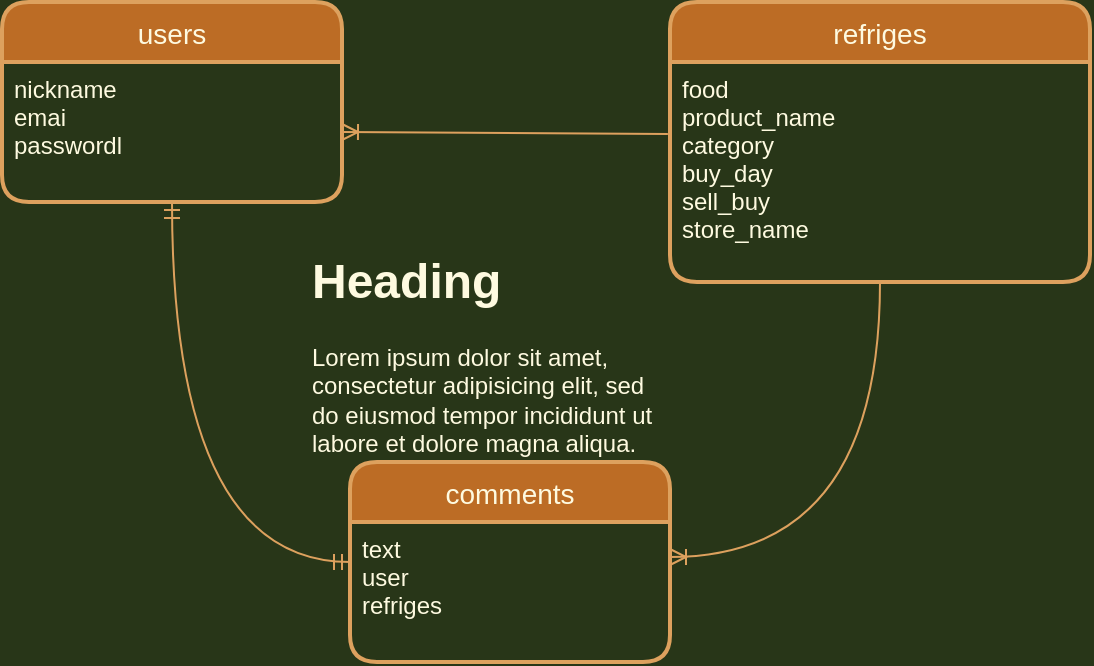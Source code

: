 <mxfile version="13.6.5">
    <diagram id="lyI2KkDharn-gFjJ3-VB" name="ページ1">
        <mxGraphModel dx="728" dy="680" grid="1" gridSize="10" guides="1" tooltips="1" connect="1" arrows="1" fold="1" page="1" pageScale="1" pageWidth="827" pageHeight="1169" background="#283618" math="0" shadow="0">
            <root>
                <mxCell id="0"/>
                <mxCell id="1" parent="0"/>
                <mxCell id="11" value="" style="fontSize=12;html=1;endArrow=ERoneToMany;entryX=1;entryY=0.5;entryDx=0;entryDy=0;exitX=-0.005;exitY=0.327;exitDx=0;exitDy=0;exitPerimeter=0;strokeColor=#DDA15E;fontColor=#FEFAE0;labelBackgroundColor=#283618;" edge="1" parent="1" source="5" target="3">
                    <mxGeometry width="100" height="100" relative="1" as="geometry">
                        <mxPoint x="430" y="500" as="sourcePoint"/>
                        <mxPoint x="530" y="390" as="targetPoint"/>
                    </mxGeometry>
                </mxCell>
                <mxCell id="12" value="" style="fontSize=12;html=1;endArrow=ERoneToMany;entryX=1;entryY=0.25;entryDx=0;entryDy=0;exitX=0.5;exitY=1;exitDx=0;exitDy=0;edgeStyle=orthogonalEdgeStyle;curved=1;strokeColor=#DDA15E;fontColor=#FEFAE0;labelBackgroundColor=#283618;" edge="1" parent="1" source="5" target="10">
                    <mxGeometry width="100" height="100" relative="1" as="geometry">
                        <mxPoint x="450" y="490" as="sourcePoint"/>
                        <mxPoint x="550" y="390" as="targetPoint"/>
                    </mxGeometry>
                </mxCell>
                <mxCell id="13" value="" style="fontSize=12;html=1;endArrow=ERmandOne;startArrow=ERmandOne;entryX=0.5;entryY=1;entryDx=0;entryDy=0;exitX=0;exitY=0.5;exitDx=0;exitDy=0;edgeStyle=orthogonalEdgeStyle;curved=1;strokeColor=#DDA15E;fontColor=#FEFAE0;labelBackgroundColor=#283618;" edge="1" parent="1" source="9" target="3">
                    <mxGeometry width="100" height="100" relative="1" as="geometry">
                        <mxPoint x="450" y="490" as="sourcePoint"/>
                        <mxPoint x="550" y="390" as="targetPoint"/>
                    </mxGeometry>
                </mxCell>
                <mxCell id="2" value="users" style="swimlane;childLayout=stackLayout;horizontal=1;startSize=30;horizontalStack=0;rounded=1;fontSize=14;fontStyle=0;strokeWidth=2;resizeParent=0;resizeLast=1;shadow=0;dashed=0;align=center;fillColor=#BC6C25;strokeColor=#DDA15E;fontColor=#FEFAE0;" vertex="1" parent="1">
                    <mxGeometry x="110" y="170" width="170" height="100" as="geometry"/>
                </mxCell>
                <mxCell id="3" value="nickname&#10;emai&#10;passwordl&#10;" style="align=left;strokeColor=none;fillColor=none;spacingLeft=4;fontSize=12;verticalAlign=top;resizable=0;rotatable=0;part=1;fontColor=#FEFAE0;" vertex="1" parent="2">
                    <mxGeometry y="30" width="170" height="70" as="geometry"/>
                </mxCell>
                <mxCell id="4" value="refriges" style="swimlane;childLayout=stackLayout;horizontal=1;startSize=30;horizontalStack=0;rounded=1;fontSize=14;fontStyle=0;strokeWidth=2;resizeParent=0;resizeLast=1;shadow=0;dashed=0;align=center;fillColor=#BC6C25;strokeColor=#DDA15E;fontColor=#FEFAE0;" vertex="1" parent="1">
                    <mxGeometry x="444" y="170" width="210" height="140" as="geometry"/>
                </mxCell>
                <mxCell id="5" value="food&#10;product_name&#10;category&#10;buy_day&#10;sell_buy&#10;store_name" style="align=left;strokeColor=none;fillColor=none;spacingLeft=4;fontSize=12;verticalAlign=top;resizable=0;rotatable=0;part=1;fontColor=#FEFAE0;" vertex="1" parent="4">
                    <mxGeometry y="30" width="210" height="110" as="geometry"/>
                </mxCell>
                <mxCell id="9" value="comments" style="swimlane;childLayout=stackLayout;horizontal=1;startSize=30;horizontalStack=0;rounded=1;fontSize=14;fontStyle=0;strokeWidth=2;resizeParent=0;resizeLast=1;shadow=0;dashed=0;align=center;fillColor=#BC6C25;strokeColor=#DDA15E;fontColor=#FEFAE0;" vertex="1" parent="1">
                    <mxGeometry x="284" y="400" width="160" height="100" as="geometry"/>
                </mxCell>
                <mxCell id="10" value="text&#10;user&#10;refriges" style="align=left;strokeColor=none;fillColor=none;spacingLeft=4;fontSize=12;verticalAlign=top;resizable=0;rotatable=0;part=1;fontColor=#FEFAE0;" vertex="1" parent="9">
                    <mxGeometry y="30" width="160" height="70" as="geometry"/>
                </mxCell>
                <mxCell id="14" value="&lt;h1&gt;Heading&lt;/h1&gt;&lt;p&gt;Lorem ipsum dolor sit amet, consectetur adipisicing elit, sed do eiusmod tempor incididunt ut labore et dolore magna aliqua.&lt;/p&gt;" style="text;html=1;strokeColor=none;fillColor=none;spacing=5;spacingTop=-20;whiteSpace=wrap;overflow=hidden;rounded=0;sketch=0;fontColor=#FEFAE0;" vertex="1" parent="1">
                    <mxGeometry x="260" y="290" width="190" height="120" as="geometry"/>
                </mxCell>
            </root>
        </mxGraphModel>
    </diagram>
</mxfile>